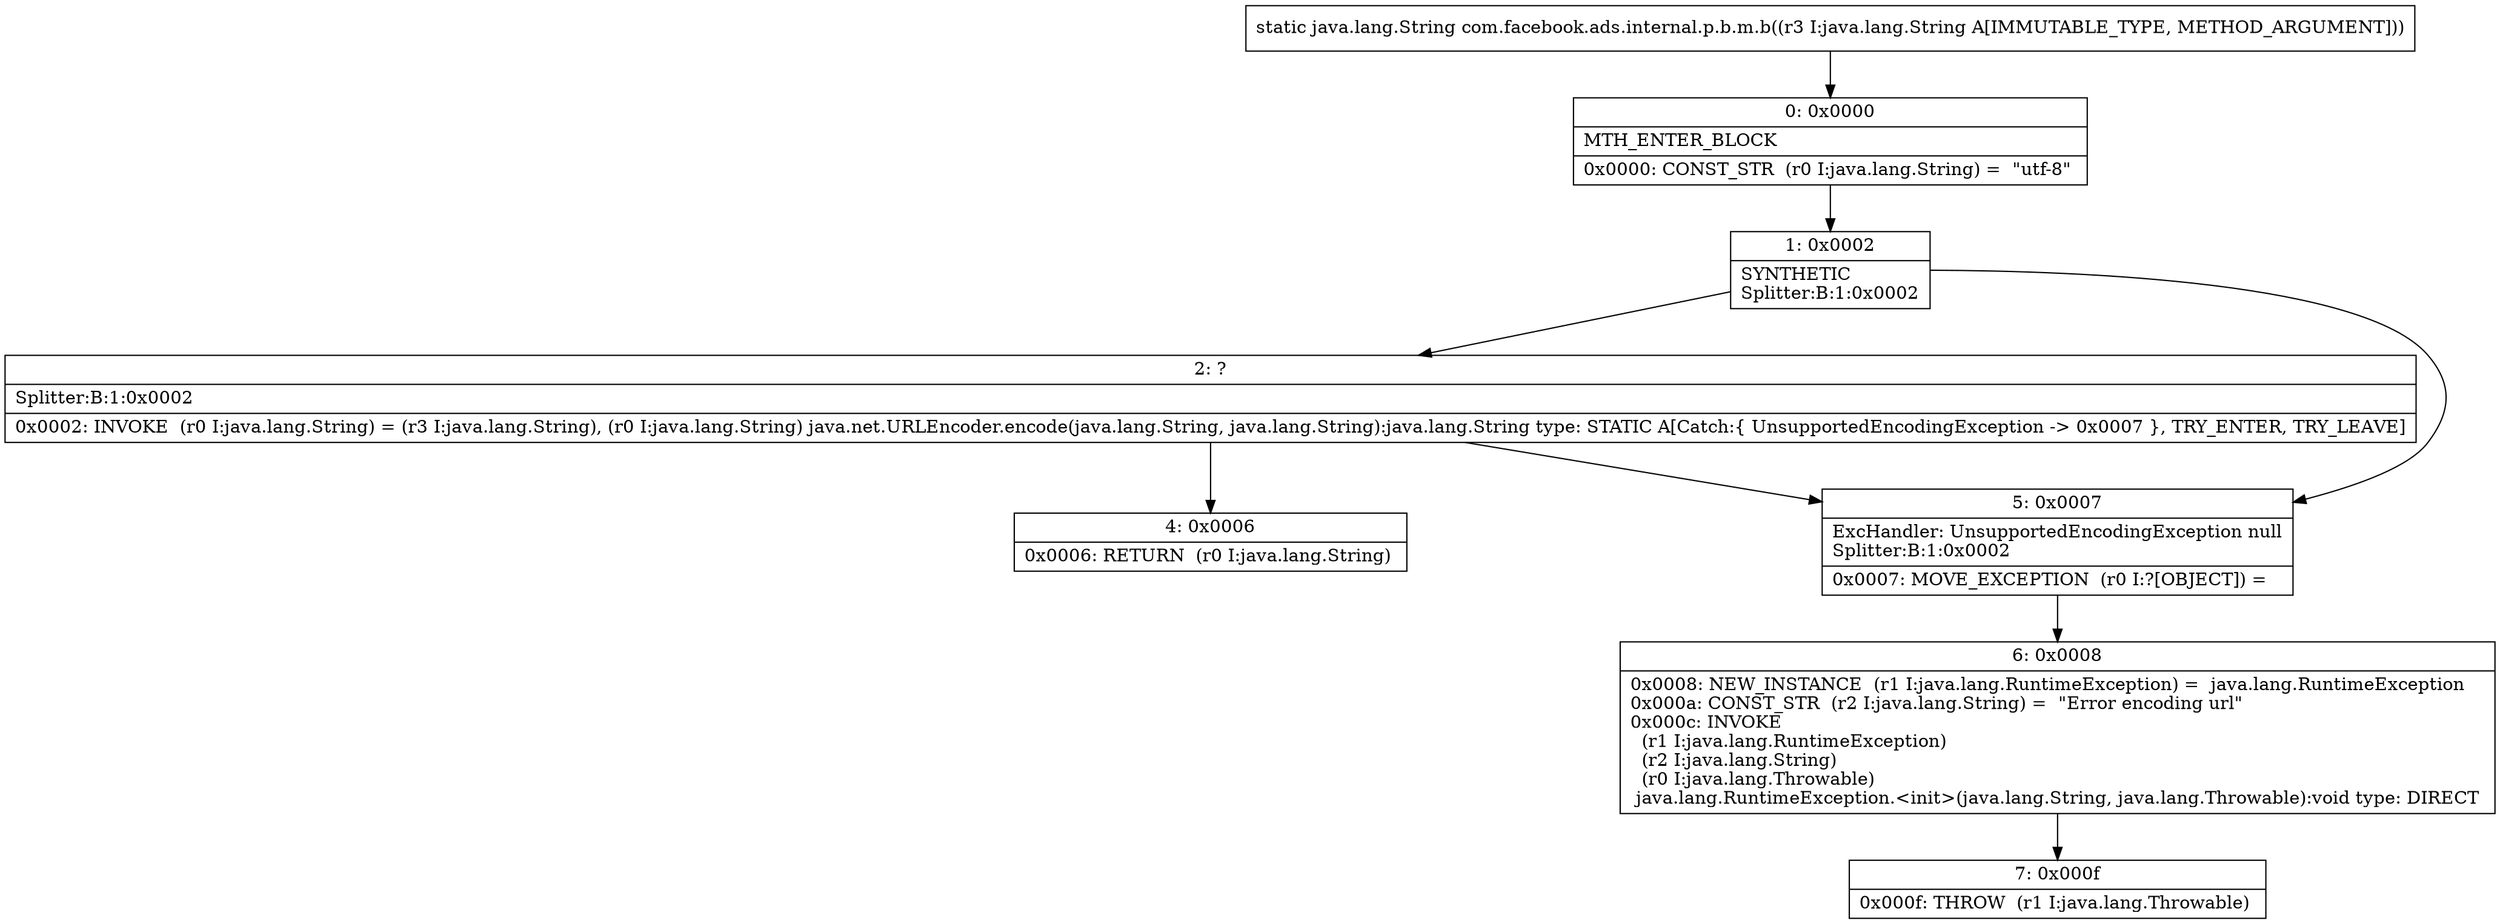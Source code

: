 digraph "CFG forcom.facebook.ads.internal.p.b.m.b(Ljava\/lang\/String;)Ljava\/lang\/String;" {
Node_0 [shape=record,label="{0\:\ 0x0000|MTH_ENTER_BLOCK\l|0x0000: CONST_STR  (r0 I:java.lang.String) =  \"utf\-8\" \l}"];
Node_1 [shape=record,label="{1\:\ 0x0002|SYNTHETIC\lSplitter:B:1:0x0002\l}"];
Node_2 [shape=record,label="{2\:\ ?|Splitter:B:1:0x0002\l|0x0002: INVOKE  (r0 I:java.lang.String) = (r3 I:java.lang.String), (r0 I:java.lang.String) java.net.URLEncoder.encode(java.lang.String, java.lang.String):java.lang.String type: STATIC A[Catch:\{ UnsupportedEncodingException \-\> 0x0007 \}, TRY_ENTER, TRY_LEAVE]\l}"];
Node_4 [shape=record,label="{4\:\ 0x0006|0x0006: RETURN  (r0 I:java.lang.String) \l}"];
Node_5 [shape=record,label="{5\:\ 0x0007|ExcHandler: UnsupportedEncodingException null\lSplitter:B:1:0x0002\l|0x0007: MOVE_EXCEPTION  (r0 I:?[OBJECT]) =  \l}"];
Node_6 [shape=record,label="{6\:\ 0x0008|0x0008: NEW_INSTANCE  (r1 I:java.lang.RuntimeException) =  java.lang.RuntimeException \l0x000a: CONST_STR  (r2 I:java.lang.String) =  \"Error encoding url\" \l0x000c: INVOKE  \l  (r1 I:java.lang.RuntimeException)\l  (r2 I:java.lang.String)\l  (r0 I:java.lang.Throwable)\l java.lang.RuntimeException.\<init\>(java.lang.String, java.lang.Throwable):void type: DIRECT \l}"];
Node_7 [shape=record,label="{7\:\ 0x000f|0x000f: THROW  (r1 I:java.lang.Throwable) \l}"];
MethodNode[shape=record,label="{static java.lang.String com.facebook.ads.internal.p.b.m.b((r3 I:java.lang.String A[IMMUTABLE_TYPE, METHOD_ARGUMENT])) }"];
MethodNode -> Node_0;
Node_0 -> Node_1;
Node_1 -> Node_2;
Node_1 -> Node_5;
Node_2 -> Node_5;
Node_2 -> Node_4;
Node_5 -> Node_6;
Node_6 -> Node_7;
}

